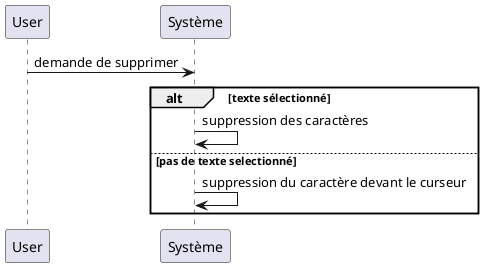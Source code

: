 @startuml

User->Système : demande de supprimer 
alt texte sélectionné
Système -> Système : suppression des caractères 
else pas de texte selectionné 
Système->Système: suppression du caractère devant le curseur
end



@enduml